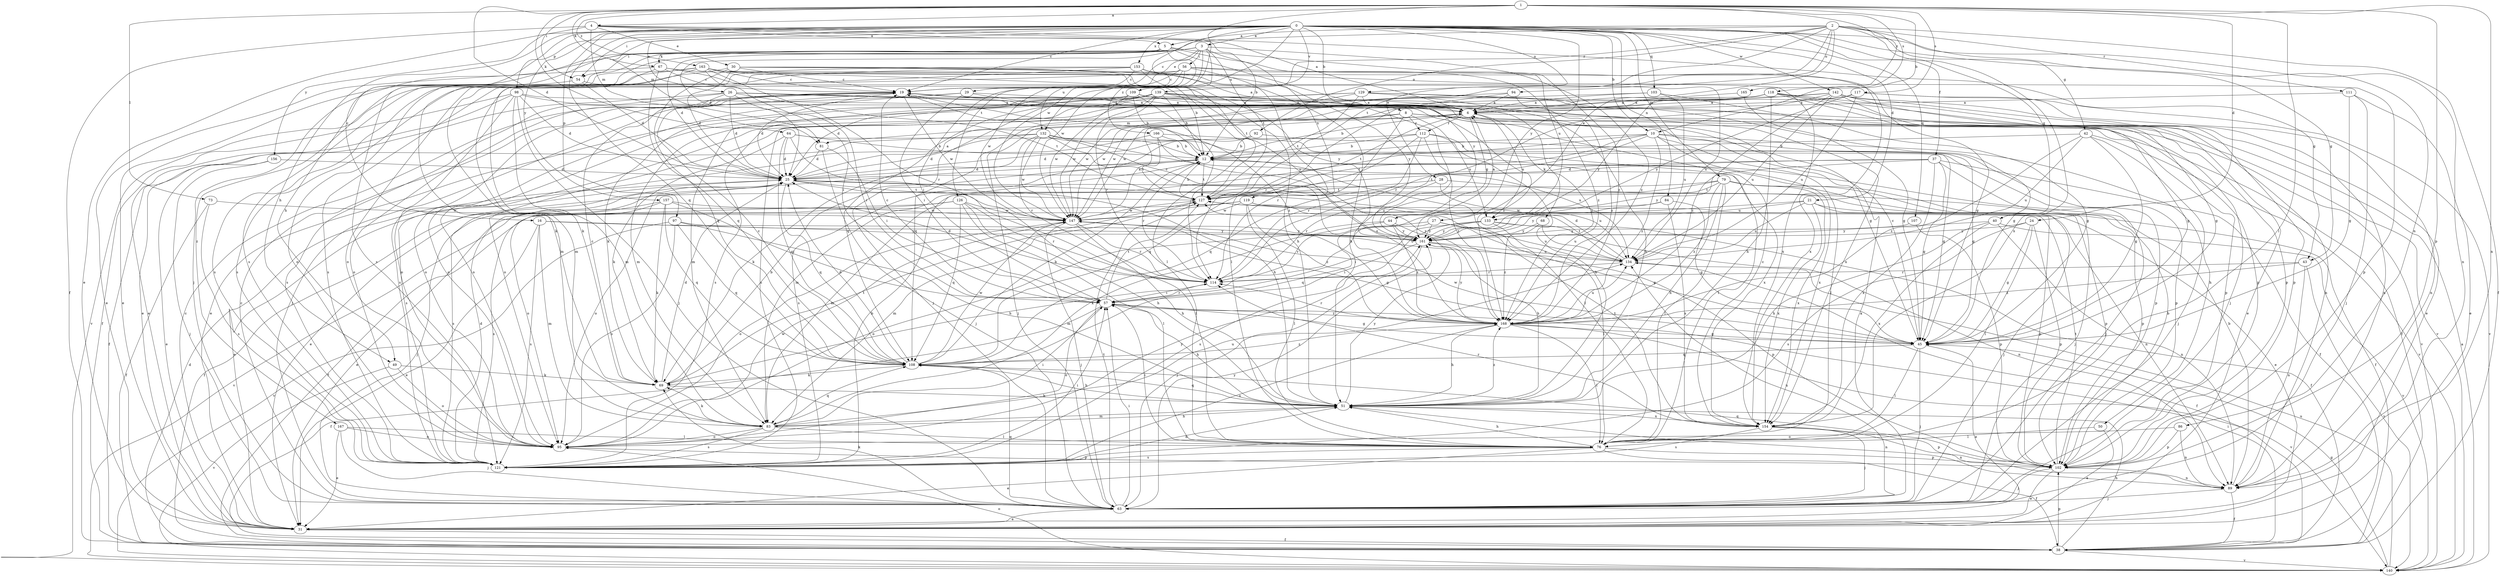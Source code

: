 strict digraph  {
0;
1;
2;
3;
4;
5;
6;
8;
10;
12;
16;
19;
21;
24;
25;
26;
27;
28;
29;
30;
31;
37;
38;
40;
42;
43;
44;
45;
49;
50;
51;
54;
56;
57;
63;
64;
67;
68;
69;
73;
76;
79;
81;
83;
84;
86;
89;
92;
94;
95;
97;
98;
102;
103;
107;
108;
109;
111;
112;
114;
117;
118;
119;
121;
126;
127;
129;
132;
133;
134;
139;
140;
142;
147;
153;
154;
156;
157;
161;
163;
165;
166;
167;
168;
0 -> 3  [label=a];
0 -> 8  [label=b];
0 -> 10  [label=b];
0 -> 16  [label=c];
0 -> 19  [label=c];
0 -> 21  [label=d];
0 -> 26  [label=e];
0 -> 37  [label=f];
0 -> 40  [label=g];
0 -> 49  [label=h];
0 -> 54  [label=i];
0 -> 79  [label=m];
0 -> 81  [label=m];
0 -> 84  [label=n];
0 -> 86  [label=n];
0 -> 89  [label=n];
0 -> 97  [label=p];
0 -> 98  [label=p];
0 -> 103  [label=q];
0 -> 107  [label=q];
0 -> 108  [label=q];
0 -> 126  [label=t];
0 -> 129  [label=u];
0 -> 132  [label=u];
0 -> 139  [label=v];
0 -> 142  [label=w];
0 -> 153  [label=x];
0 -> 156  [label=y];
0 -> 157  [label=y];
0 -> 161  [label=y];
1 -> 4  [label=a];
1 -> 10  [label=b];
1 -> 24  [label=d];
1 -> 25  [label=d];
1 -> 54  [label=i];
1 -> 64  [label=k];
1 -> 67  [label=k];
1 -> 73  [label=l];
1 -> 76  [label=l];
1 -> 89  [label=n];
1 -> 102  [label=p];
1 -> 117  [label=s];
1 -> 118  [label=s];
1 -> 147  [label=w];
1 -> 163  [label=z];
1 -> 165  [label=z];
2 -> 5  [label=a];
2 -> 25  [label=d];
2 -> 27  [label=e];
2 -> 28  [label=e];
2 -> 38  [label=f];
2 -> 42  [label=g];
2 -> 43  [label=g];
2 -> 92  [label=o];
2 -> 94  [label=o];
2 -> 109  [label=r];
2 -> 111  [label=r];
2 -> 127  [label=t];
2 -> 154  [label=x];
3 -> 19  [label=c];
3 -> 29  [label=e];
3 -> 54  [label=i];
3 -> 56  [label=i];
3 -> 63  [label=j];
3 -> 119  [label=s];
3 -> 121  [label=s];
3 -> 127  [label=t];
3 -> 147  [label=w];
3 -> 166  [label=z];
3 -> 167  [label=z];
3 -> 168  [label=z];
4 -> 5  [label=a];
4 -> 6  [label=a];
4 -> 12  [label=b];
4 -> 30  [label=e];
4 -> 31  [label=e];
4 -> 38  [label=f];
4 -> 43  [label=g];
4 -> 81  [label=m];
5 -> 25  [label=d];
5 -> 49  [label=h];
5 -> 67  [label=k];
5 -> 121  [label=s];
5 -> 132  [label=u];
5 -> 133  [label=u];
5 -> 161  [label=y];
5 -> 168  [label=z];
6 -> 12  [label=b];
6 -> 44  [label=g];
6 -> 68  [label=k];
6 -> 112  [label=r];
6 -> 127  [label=t];
6 -> 133  [label=u];
8 -> 38  [label=f];
8 -> 63  [label=j];
8 -> 81  [label=m];
8 -> 102  [label=p];
8 -> 112  [label=r];
8 -> 114  [label=r];
8 -> 133  [label=u];
8 -> 140  [label=v];
10 -> 12  [label=b];
10 -> 45  [label=g];
10 -> 50  [label=h];
10 -> 76  [label=l];
10 -> 83  [label=m];
10 -> 108  [label=q];
10 -> 127  [label=t];
10 -> 154  [label=x];
10 -> 168  [label=z];
12 -> 25  [label=d];
12 -> 31  [label=e];
12 -> 76  [label=l];
12 -> 114  [label=r];
12 -> 127  [label=t];
16 -> 31  [label=e];
16 -> 45  [label=g];
16 -> 83  [label=m];
16 -> 121  [label=s];
16 -> 161  [label=y];
19 -> 6  [label=a];
19 -> 25  [label=d];
19 -> 121  [label=s];
19 -> 147  [label=w];
19 -> 168  [label=z];
21 -> 31  [label=e];
21 -> 63  [label=j];
21 -> 108  [label=q];
21 -> 133  [label=u];
21 -> 134  [label=u];
21 -> 154  [label=x];
24 -> 45  [label=g];
24 -> 76  [label=l];
24 -> 102  [label=p];
24 -> 121  [label=s];
24 -> 161  [label=y];
25 -> 6  [label=a];
25 -> 31  [label=e];
25 -> 76  [label=l];
25 -> 95  [label=o];
25 -> 102  [label=p];
25 -> 108  [label=q];
25 -> 121  [label=s];
25 -> 127  [label=t];
26 -> 6  [label=a];
26 -> 25  [label=d];
26 -> 31  [label=e];
26 -> 45  [label=g];
26 -> 57  [label=i];
26 -> 95  [label=o];
26 -> 102  [label=p];
26 -> 121  [label=s];
26 -> 127  [label=t];
27 -> 45  [label=g];
27 -> 69  [label=k];
27 -> 114  [label=r];
27 -> 134  [label=u];
27 -> 161  [label=y];
28 -> 38  [label=f];
28 -> 114  [label=r];
28 -> 127  [label=t];
28 -> 134  [label=u];
29 -> 6  [label=a];
29 -> 57  [label=i];
29 -> 63  [label=j];
29 -> 95  [label=o];
29 -> 168  [label=z];
30 -> 6  [label=a];
30 -> 19  [label=c];
30 -> 25  [label=d];
30 -> 108  [label=q];
30 -> 121  [label=s];
30 -> 154  [label=x];
30 -> 161  [label=y];
31 -> 19  [label=c];
31 -> 38  [label=f];
37 -> 25  [label=d];
37 -> 38  [label=f];
37 -> 45  [label=g];
37 -> 63  [label=j];
37 -> 127  [label=t];
37 -> 154  [label=x];
37 -> 161  [label=y];
38 -> 25  [label=d];
38 -> 51  [label=h];
38 -> 57  [label=i];
38 -> 102  [label=p];
38 -> 140  [label=v];
40 -> 51  [label=h];
40 -> 89  [label=n];
40 -> 140  [label=v];
40 -> 154  [label=x];
40 -> 161  [label=y];
42 -> 12  [label=b];
42 -> 45  [label=g];
42 -> 63  [label=j];
42 -> 134  [label=u];
42 -> 140  [label=v];
42 -> 168  [label=z];
43 -> 89  [label=n];
43 -> 114  [label=r];
43 -> 140  [label=v];
43 -> 168  [label=z];
44 -> 6  [label=a];
44 -> 51  [label=h];
44 -> 83  [label=m];
44 -> 95  [label=o];
44 -> 161  [label=y];
44 -> 168  [label=z];
45 -> 19  [label=c];
45 -> 31  [label=e];
45 -> 63  [label=j];
45 -> 76  [label=l];
45 -> 108  [label=q];
45 -> 147  [label=w];
49 -> 69  [label=k];
49 -> 95  [label=o];
49 -> 140  [label=v];
50 -> 31  [label=e];
50 -> 76  [label=l];
51 -> 83  [label=m];
51 -> 89  [label=n];
51 -> 108  [label=q];
51 -> 154  [label=x];
51 -> 161  [label=y];
51 -> 168  [label=z];
54 -> 25  [label=d];
54 -> 31  [label=e];
54 -> 134  [label=u];
56 -> 19  [label=c];
56 -> 57  [label=i];
56 -> 76  [label=l];
56 -> 83  [label=m];
56 -> 121  [label=s];
56 -> 147  [label=w];
56 -> 154  [label=x];
56 -> 168  [label=z];
57 -> 19  [label=c];
57 -> 38  [label=f];
57 -> 45  [label=g];
57 -> 51  [label=h];
57 -> 95  [label=o];
57 -> 114  [label=r];
57 -> 127  [label=t];
57 -> 168  [label=z];
63 -> 6  [label=a];
63 -> 19  [label=c];
63 -> 31  [label=e];
63 -> 57  [label=i];
63 -> 69  [label=k];
63 -> 108  [label=q];
63 -> 127  [label=t];
63 -> 134  [label=u];
63 -> 161  [label=y];
64 -> 12  [label=b];
64 -> 25  [label=d];
64 -> 51  [label=h];
64 -> 69  [label=k];
64 -> 102  [label=p];
64 -> 108  [label=q];
67 -> 12  [label=b];
67 -> 19  [label=c];
67 -> 31  [label=e];
67 -> 95  [label=o];
67 -> 102  [label=p];
67 -> 108  [label=q];
68 -> 134  [label=u];
68 -> 161  [label=y];
68 -> 168  [label=z];
69 -> 12  [label=b];
69 -> 19  [label=c];
69 -> 25  [label=d];
69 -> 51  [label=h];
69 -> 127  [label=t];
73 -> 38  [label=f];
73 -> 121  [label=s];
73 -> 147  [label=w];
76 -> 31  [label=e];
76 -> 38  [label=f];
76 -> 51  [label=h];
76 -> 57  [label=i];
76 -> 102  [label=p];
76 -> 121  [label=s];
79 -> 51  [label=h];
79 -> 63  [label=j];
79 -> 76  [label=l];
79 -> 83  [label=m];
79 -> 95  [label=o];
79 -> 102  [label=p];
79 -> 127  [label=t];
79 -> 154  [label=x];
79 -> 168  [label=z];
81 -> 25  [label=d];
81 -> 57  [label=i];
81 -> 63  [label=j];
83 -> 51  [label=h];
83 -> 57  [label=i];
83 -> 69  [label=k];
83 -> 76  [label=l];
83 -> 95  [label=o];
83 -> 108  [label=q];
83 -> 121  [label=s];
83 -> 134  [label=u];
84 -> 45  [label=g];
84 -> 147  [label=w];
84 -> 154  [label=x];
84 -> 161  [label=y];
86 -> 89  [label=n];
86 -> 95  [label=o];
86 -> 102  [label=p];
89 -> 12  [label=b];
89 -> 38  [label=f];
89 -> 63  [label=j];
92 -> 12  [label=b];
92 -> 45  [label=g];
92 -> 121  [label=s];
94 -> 6  [label=a];
94 -> 95  [label=o];
94 -> 114  [label=r];
94 -> 168  [label=z];
95 -> 102  [label=p];
95 -> 147  [label=w];
95 -> 161  [label=y];
97 -> 51  [label=h];
97 -> 95  [label=o];
97 -> 108  [label=q];
97 -> 140  [label=v];
97 -> 161  [label=y];
98 -> 6  [label=a];
98 -> 25  [label=d];
98 -> 31  [label=e];
98 -> 38  [label=f];
98 -> 63  [label=j];
98 -> 83  [label=m];
98 -> 95  [label=o];
98 -> 168  [label=z];
102 -> 12  [label=b];
102 -> 31  [label=e];
102 -> 63  [label=j];
102 -> 89  [label=n];
102 -> 108  [label=q];
102 -> 127  [label=t];
103 -> 6  [label=a];
103 -> 45  [label=g];
103 -> 121  [label=s];
103 -> 134  [label=u];
107 -> 102  [label=p];
107 -> 161  [label=y];
108 -> 12  [label=b];
108 -> 19  [label=c];
108 -> 25  [label=d];
108 -> 51  [label=h];
108 -> 69  [label=k];
108 -> 147  [label=w];
108 -> 168  [label=z];
109 -> 6  [label=a];
109 -> 12  [label=b];
109 -> 25  [label=d];
109 -> 69  [label=k];
109 -> 83  [label=m];
109 -> 114  [label=r];
109 -> 147  [label=w];
109 -> 154  [label=x];
111 -> 6  [label=a];
111 -> 31  [label=e];
111 -> 45  [label=g];
111 -> 63  [label=j];
112 -> 12  [label=b];
112 -> 25  [label=d];
112 -> 51  [label=h];
112 -> 76  [label=l];
112 -> 108  [label=q];
112 -> 114  [label=r];
112 -> 168  [label=z];
114 -> 25  [label=d];
114 -> 57  [label=i];
117 -> 6  [label=a];
117 -> 89  [label=n];
117 -> 134  [label=u];
117 -> 140  [label=v];
117 -> 147  [label=w];
117 -> 161  [label=y];
118 -> 6  [label=a];
118 -> 31  [label=e];
118 -> 45  [label=g];
118 -> 51  [label=h];
118 -> 89  [label=n];
118 -> 95  [label=o];
118 -> 102  [label=p];
118 -> 108  [label=q];
118 -> 147  [label=w];
118 -> 161  [label=y];
119 -> 38  [label=f];
119 -> 76  [label=l];
119 -> 89  [label=n];
119 -> 102  [label=p];
119 -> 140  [label=v];
119 -> 147  [label=w];
119 -> 168  [label=z];
121 -> 12  [label=b];
121 -> 25  [label=d];
121 -> 51  [label=h];
121 -> 57  [label=i];
126 -> 31  [label=e];
126 -> 51  [label=h];
126 -> 76  [label=l];
126 -> 108  [label=q];
126 -> 114  [label=r];
126 -> 121  [label=s];
126 -> 147  [label=w];
127 -> 12  [label=b];
127 -> 83  [label=m];
127 -> 147  [label=w];
129 -> 6  [label=a];
129 -> 45  [label=g];
129 -> 51  [label=h];
129 -> 63  [label=j];
129 -> 83  [label=m];
129 -> 95  [label=o];
129 -> 127  [label=t];
129 -> 147  [label=w];
132 -> 12  [label=b];
132 -> 25  [label=d];
132 -> 38  [label=f];
132 -> 69  [label=k];
132 -> 102  [label=p];
132 -> 114  [label=r];
132 -> 134  [label=u];
132 -> 147  [label=w];
132 -> 168  [label=z];
133 -> 38  [label=f];
133 -> 57  [label=i];
133 -> 76  [label=l];
133 -> 89  [label=n];
133 -> 121  [label=s];
133 -> 161  [label=y];
134 -> 25  [label=d];
134 -> 38  [label=f];
134 -> 114  [label=r];
134 -> 127  [label=t];
139 -> 6  [label=a];
139 -> 12  [label=b];
139 -> 31  [label=e];
139 -> 63  [label=j];
139 -> 108  [label=q];
139 -> 114  [label=r];
139 -> 121  [label=s];
139 -> 140  [label=v];
139 -> 147  [label=w];
139 -> 161  [label=y];
139 -> 168  [label=z];
140 -> 6  [label=a];
140 -> 45  [label=g];
140 -> 95  [label=o];
140 -> 134  [label=u];
142 -> 6  [label=a];
142 -> 31  [label=e];
142 -> 45  [label=g];
142 -> 89  [label=n];
142 -> 102  [label=p];
142 -> 114  [label=r];
142 -> 134  [label=u];
142 -> 147  [label=w];
142 -> 168  [label=z];
147 -> 6  [label=a];
147 -> 51  [label=h];
147 -> 63  [label=j];
147 -> 95  [label=o];
147 -> 114  [label=r];
147 -> 134  [label=u];
147 -> 161  [label=y];
153 -> 19  [label=c];
153 -> 51  [label=h];
153 -> 69  [label=k];
153 -> 83  [label=m];
153 -> 95  [label=o];
153 -> 127  [label=t];
153 -> 161  [label=y];
154 -> 19  [label=c];
154 -> 63  [label=j];
154 -> 89  [label=n];
154 -> 102  [label=p];
154 -> 114  [label=r];
154 -> 121  [label=s];
154 -> 127  [label=t];
156 -> 25  [label=d];
156 -> 31  [label=e];
156 -> 63  [label=j];
157 -> 38  [label=f];
157 -> 57  [label=i];
157 -> 63  [label=j];
157 -> 69  [label=k];
157 -> 108  [label=q];
157 -> 147  [label=w];
161 -> 19  [label=c];
161 -> 57  [label=i];
161 -> 63  [label=j];
161 -> 102  [label=p];
161 -> 134  [label=u];
163 -> 19  [label=c];
163 -> 45  [label=g];
163 -> 51  [label=h];
163 -> 57  [label=i];
163 -> 69  [label=k];
163 -> 76  [label=l];
163 -> 114  [label=r];
163 -> 121  [label=s];
163 -> 140  [label=v];
165 -> 6  [label=a];
165 -> 45  [label=g];
166 -> 12  [label=b];
166 -> 121  [label=s];
166 -> 127  [label=t];
166 -> 154  [label=x];
166 -> 168  [label=z];
167 -> 31  [label=e];
167 -> 63  [label=j];
167 -> 76  [label=l];
167 -> 95  [label=o];
168 -> 45  [label=g];
168 -> 51  [label=h];
168 -> 76  [label=l];
168 -> 114  [label=r];
168 -> 121  [label=s];
168 -> 134  [label=u];
168 -> 140  [label=v];
168 -> 161  [label=y];
}
